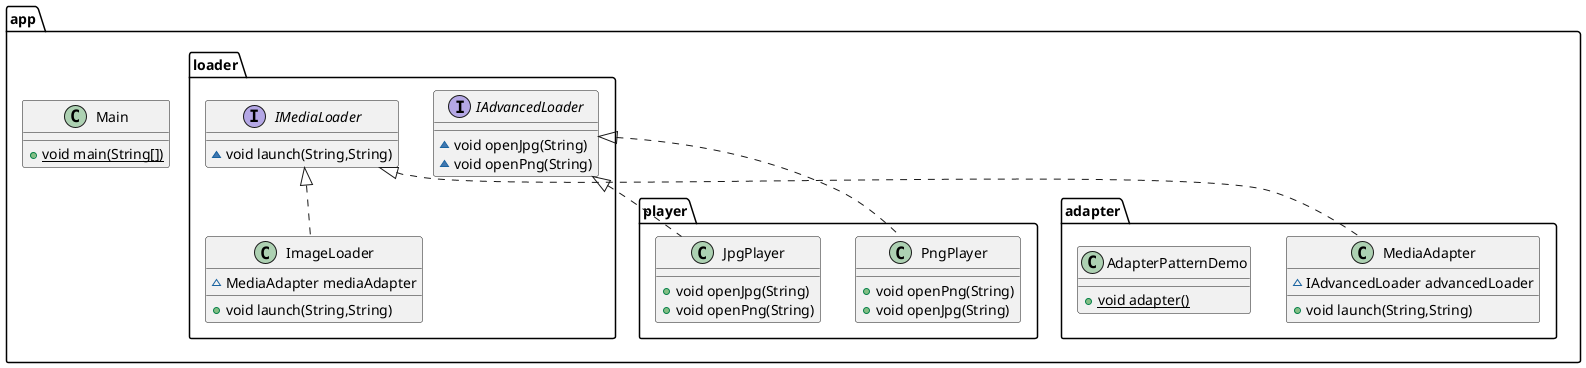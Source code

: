 @startuml
class app.adapter.MediaAdapter {
~ IAdvancedLoader advancedLoader
+ void launch(String,String)
}
interface app.loader.IAdvancedLoader {
~ void openJpg(String)
~ void openPng(String)
}
class app.adapter.AdapterPatternDemo {
+ {static} void adapter()
}
class app.player.PngPlayer {
+ void openPng(String)
+ void openJpg(String)
}
interface app.loader.IMediaLoader {
~ void launch(String,String)
}
class app.Main {
+ {static} void main(String[])
}
class app.player.JpgPlayer {
+ void openJpg(String)
+ void openPng(String)
}
class app.loader.ImageLoader {
~ MediaAdapter mediaAdapter
+ void launch(String,String)
}


app.loader.IMediaLoader <|.. app.adapter.MediaAdapter
app.loader.IAdvancedLoader <|.. app.player.PngPlayer
app.loader.IAdvancedLoader <|.. app.player.JpgPlayer
app.loader.IMediaLoader <|.. app.loader.ImageLoader
@enduml